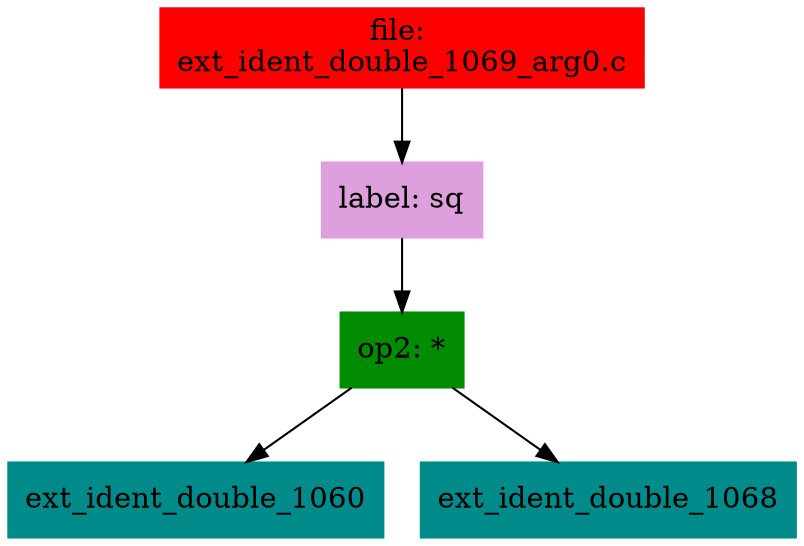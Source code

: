 digraph G {
node [shape=box]

0 [label="file: 
ext_ident_double_1069_arg0.c",color=red, style=filled]
1 [label="label: sq",color=plum, style=filled]
0 -> 1
2 [label="op2: *",color=green4, style=filled]
1 -> 2
3 [label="ext_ident_double_1060",color=cyan4, style=filled]
2 -> 3
293 [label="ext_ident_double_1068",color=cyan4, style=filled]
2 -> 293


}

